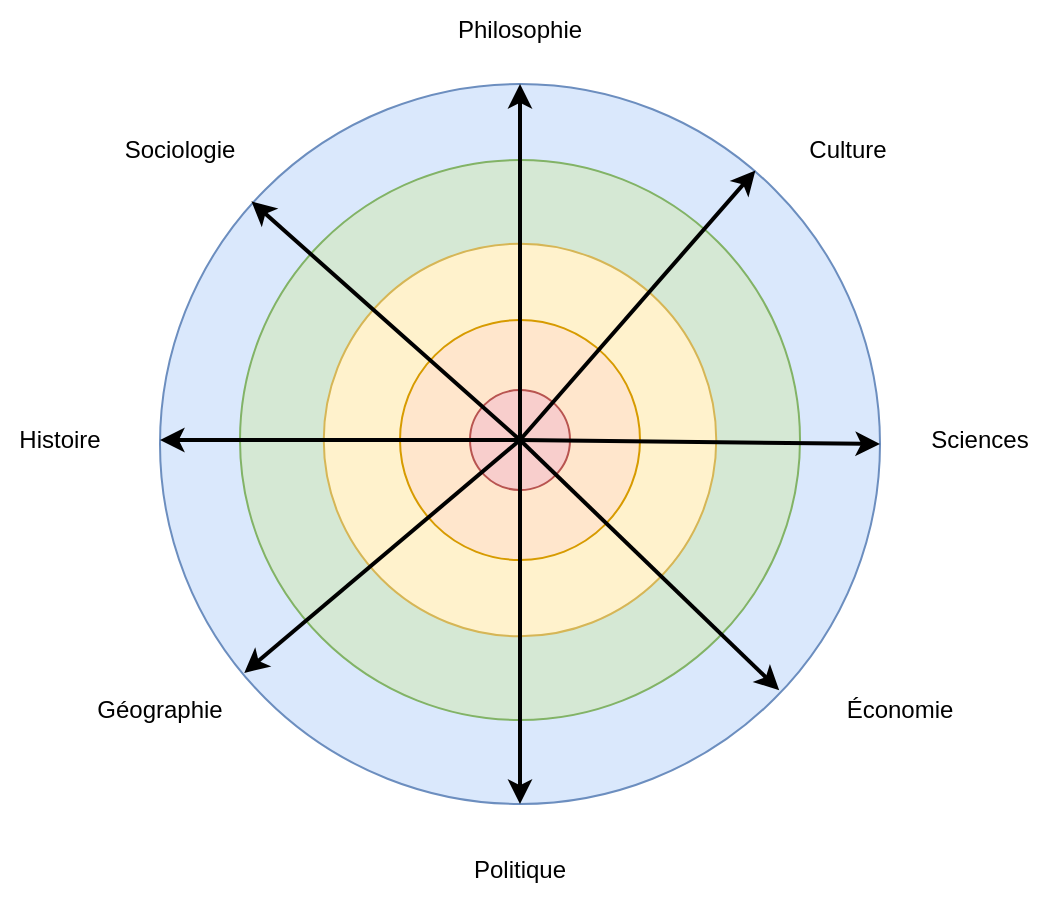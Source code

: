 <mxfile version="22.1.16" type="device">
  <diagram name="Page-1" id="pnaVCUde7SsskCMeDzqp">
    <mxGraphModel dx="2261" dy="822" grid="1" gridSize="10" guides="1" tooltips="1" connect="1" arrows="1" fold="1" page="1" pageScale="1" pageWidth="827" pageHeight="1169" math="0" shadow="0">
      <root>
        <mxCell id="0" />
        <mxCell id="1" parent="0" />
        <mxCell id="mbp3ZyCPvHBUopQ4py9K-2" value="" style="ellipse;whiteSpace=wrap;html=1;aspect=fixed;fillColor=#dae8fc;strokeColor=#6c8ebf;" vertex="1" parent="1">
          <mxGeometry x="40" y="332" width="360" height="360" as="geometry" />
        </mxCell>
        <mxCell id="mbp3ZyCPvHBUopQ4py9K-3" value="" style="ellipse;whiteSpace=wrap;html=1;aspect=fixed;fillColor=#d5e8d4;strokeColor=#82b366;" vertex="1" parent="1">
          <mxGeometry x="80" y="370" width="280" height="280" as="geometry" />
        </mxCell>
        <mxCell id="mbp3ZyCPvHBUopQ4py9K-4" value="" style="ellipse;whiteSpace=wrap;html=1;aspect=fixed;fillColor=#fff2cc;strokeColor=#d6b656;" vertex="1" parent="1">
          <mxGeometry x="121.875" y="411.875" width="196.25" height="196.25" as="geometry" />
        </mxCell>
        <mxCell id="mbp3ZyCPvHBUopQ4py9K-5" value="" style="ellipse;whiteSpace=wrap;html=1;aspect=fixed;fillColor=#ffe6cc;strokeColor=#d79b00;" vertex="1" parent="1">
          <mxGeometry x="160" y="450" width="120" height="120" as="geometry" />
        </mxCell>
        <mxCell id="mbp3ZyCPvHBUopQ4py9K-1" value="" style="ellipse;whiteSpace=wrap;html=1;aspect=fixed;fillColor=#f8cecc;strokeColor=#b85450;" vertex="1" parent="1">
          <mxGeometry x="195" y="485" width="50" height="50" as="geometry" />
        </mxCell>
        <mxCell id="mbp3ZyCPvHBUopQ4py9K-6" value="" style="endArrow=classic;html=1;rounded=0;strokeWidth=2;" edge="1" parent="1" target="mbp3ZyCPvHBUopQ4py9K-2">
          <mxGeometry width="50" height="50" relative="1" as="geometry">
            <mxPoint x="220" y="510" as="sourcePoint" />
            <mxPoint x="270" y="460" as="targetPoint" />
          </mxGeometry>
        </mxCell>
        <mxCell id="mbp3ZyCPvHBUopQ4py9K-7" value="" style="endArrow=classic;html=1;rounded=0;strokeWidth=2;entryX=0.5;entryY=1;entryDx=0;entryDy=0;" edge="1" parent="1" target="mbp3ZyCPvHBUopQ4py9K-2">
          <mxGeometry width="50" height="50" relative="1" as="geometry">
            <mxPoint x="220" y="510" as="sourcePoint" />
            <mxPoint x="230" y="342" as="targetPoint" />
          </mxGeometry>
        </mxCell>
        <mxCell id="mbp3ZyCPvHBUopQ4py9K-8" value="" style="endArrow=classic;html=1;rounded=0;strokeWidth=2;entryX=1;entryY=0.5;entryDx=0;entryDy=0;" edge="1" parent="1" target="mbp3ZyCPvHBUopQ4py9K-2">
          <mxGeometry width="50" height="50" relative="1" as="geometry">
            <mxPoint x="220" y="510" as="sourcePoint" />
            <mxPoint x="230" y="702" as="targetPoint" />
          </mxGeometry>
        </mxCell>
        <mxCell id="mbp3ZyCPvHBUopQ4py9K-9" value="" style="endArrow=classic;html=1;rounded=0;strokeWidth=2;entryX=0;entryY=0.5;entryDx=0;entryDy=0;" edge="1" parent="1">
          <mxGeometry width="50" height="50" relative="1" as="geometry">
            <mxPoint x="220" y="510" as="sourcePoint" />
            <mxPoint x="40" y="510" as="targetPoint" />
          </mxGeometry>
        </mxCell>
        <mxCell id="mbp3ZyCPvHBUopQ4py9K-10" value="" style="endArrow=classic;html=1;rounded=0;strokeWidth=2;entryX=0.127;entryY=0.163;entryDx=0;entryDy=0;entryPerimeter=0;" edge="1" parent="1" target="mbp3ZyCPvHBUopQ4py9K-2">
          <mxGeometry width="50" height="50" relative="1" as="geometry">
            <mxPoint x="220" y="510" as="sourcePoint" />
            <mxPoint x="50" y="520" as="targetPoint" />
          </mxGeometry>
        </mxCell>
        <mxCell id="mbp3ZyCPvHBUopQ4py9K-11" value="" style="endArrow=classic;html=1;rounded=0;strokeWidth=2;entryX=0.827;entryY=0.12;entryDx=0;entryDy=0;entryPerimeter=0;" edge="1" parent="1" target="mbp3ZyCPvHBUopQ4py9K-2">
          <mxGeometry width="50" height="50" relative="1" as="geometry">
            <mxPoint x="220" y="510" as="sourcePoint" />
            <mxPoint x="96" y="401" as="targetPoint" />
          </mxGeometry>
        </mxCell>
        <mxCell id="mbp3ZyCPvHBUopQ4py9K-12" value="" style="endArrow=classic;html=1;rounded=0;strokeWidth=2;entryX=0.86;entryY=0.842;entryDx=0;entryDy=0;entryPerimeter=0;" edge="1" parent="1" target="mbp3ZyCPvHBUopQ4py9K-2">
          <mxGeometry width="50" height="50" relative="1" as="geometry">
            <mxPoint x="220" y="510" as="sourcePoint" />
            <mxPoint x="348" y="385" as="targetPoint" />
          </mxGeometry>
        </mxCell>
        <mxCell id="mbp3ZyCPvHBUopQ4py9K-13" value="" style="endArrow=classic;html=1;rounded=0;strokeWidth=2;entryX=0.117;entryY=0.818;entryDx=0;entryDy=0;entryPerimeter=0;" edge="1" parent="1" target="mbp3ZyCPvHBUopQ4py9K-2">
          <mxGeometry width="50" height="50" relative="1" as="geometry">
            <mxPoint x="220" y="510" as="sourcePoint" />
            <mxPoint x="360" y="645" as="targetPoint" />
          </mxGeometry>
        </mxCell>
        <mxCell id="mbp3ZyCPvHBUopQ4py9K-14" value="Philosophie" style="text;html=1;strokeColor=none;fillColor=none;align=center;verticalAlign=middle;whiteSpace=wrap;rounded=0;" vertex="1" parent="1">
          <mxGeometry x="190" y="290" width="60" height="30" as="geometry" />
        </mxCell>
        <mxCell id="mbp3ZyCPvHBUopQ4py9K-15" value="Sociologie" style="text;html=1;strokeColor=none;fillColor=none;align=center;verticalAlign=middle;whiteSpace=wrap;rounded=0;" vertex="1" parent="1">
          <mxGeometry x="20" y="350" width="60" height="30" as="geometry" />
        </mxCell>
        <mxCell id="mbp3ZyCPvHBUopQ4py9K-16" value="Histoire" style="text;html=1;strokeColor=none;fillColor=none;align=center;verticalAlign=middle;whiteSpace=wrap;rounded=0;" vertex="1" parent="1">
          <mxGeometry x="-40" y="495" width="60" height="30" as="geometry" />
        </mxCell>
        <mxCell id="mbp3ZyCPvHBUopQ4py9K-17" value="Géographie" style="text;html=1;strokeColor=none;fillColor=none;align=center;verticalAlign=middle;whiteSpace=wrap;rounded=0;" vertex="1" parent="1">
          <mxGeometry x="10" y="630" width="60" height="30" as="geometry" />
        </mxCell>
        <mxCell id="mbp3ZyCPvHBUopQ4py9K-18" value="Sciences" style="text;html=1;strokeColor=none;fillColor=none;align=center;verticalAlign=middle;whiteSpace=wrap;rounded=0;" vertex="1" parent="1">
          <mxGeometry x="420" y="495" width="60" height="30" as="geometry" />
        </mxCell>
        <mxCell id="mbp3ZyCPvHBUopQ4py9K-19" value="Politique" style="text;html=1;strokeColor=none;fillColor=none;align=center;verticalAlign=middle;whiteSpace=wrap;rounded=0;" vertex="1" parent="1">
          <mxGeometry x="190" y="710" width="60" height="30" as="geometry" />
        </mxCell>
        <mxCell id="mbp3ZyCPvHBUopQ4py9K-20" value="Économie" style="text;html=1;strokeColor=none;fillColor=none;align=center;verticalAlign=middle;whiteSpace=wrap;rounded=0;" vertex="1" parent="1">
          <mxGeometry x="380" y="630" width="60" height="30" as="geometry" />
        </mxCell>
        <mxCell id="mbp3ZyCPvHBUopQ4py9K-21" value="&lt;div&gt;Culture&lt;/div&gt;" style="text;html=1;strokeColor=none;fillColor=none;align=center;verticalAlign=middle;whiteSpace=wrap;rounded=0;" vertex="1" parent="1">
          <mxGeometry x="354" y="350" width="60" height="30" as="geometry" />
        </mxCell>
      </root>
    </mxGraphModel>
  </diagram>
</mxfile>
